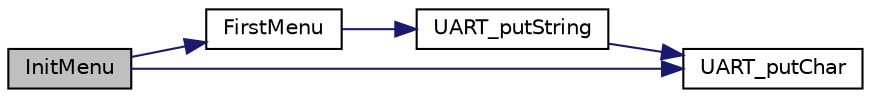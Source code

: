 digraph "InitMenu"
{
  edge [fontname="Helvetica",fontsize="10",labelfontname="Helvetica",labelfontsize="10"];
  node [fontname="Helvetica",fontsize="10",shape=record];
  rankdir="LR";
  Node0 [label="InitMenu",height=0.2,width=0.4,color="black", fillcolor="grey75", style="filled", fontcolor="black"];
  Node0 -> Node1 [color="midnightblue",fontsize="10",style="solid",fontname="Helvetica"];
  Node1 [label="FirstMenu",height=0.2,width=0.4,color="black", fillcolor="white", style="filled",URL="$_write_console_8c.html#ad38dc59a6f7a64288fb468dde2f10178",tooltip="This function Prints in Tera Term The Menu of the proyect. "];
  Node1 -> Node2 [color="midnightblue",fontsize="10",style="solid",fontname="Helvetica"];
  Node2 [label="UART_putString",height=0.2,width=0.4,color="black", fillcolor="white", style="filled",URL="$_u_a_r_t_8c.html#af95ee594ce5f1619abbe4f2393b1903e",tooltip="It sends a string character through the serial port. "];
  Node2 -> Node3 [color="midnightblue",fontsize="10",style="solid",fontname="Helvetica"];
  Node3 [label="UART_putChar",height=0.2,width=0.4,color="black", fillcolor="white", style="filled",URL="$_u_a_r_t_8c.html#ae69fe2846b6410c22876356a9b3f0083",tooltip="It sends one character through the serial port. This function should include the next sentence: while..."];
  Node0 -> Node3 [color="midnightblue",fontsize="10",style="solid",fontname="Helvetica"];
}
